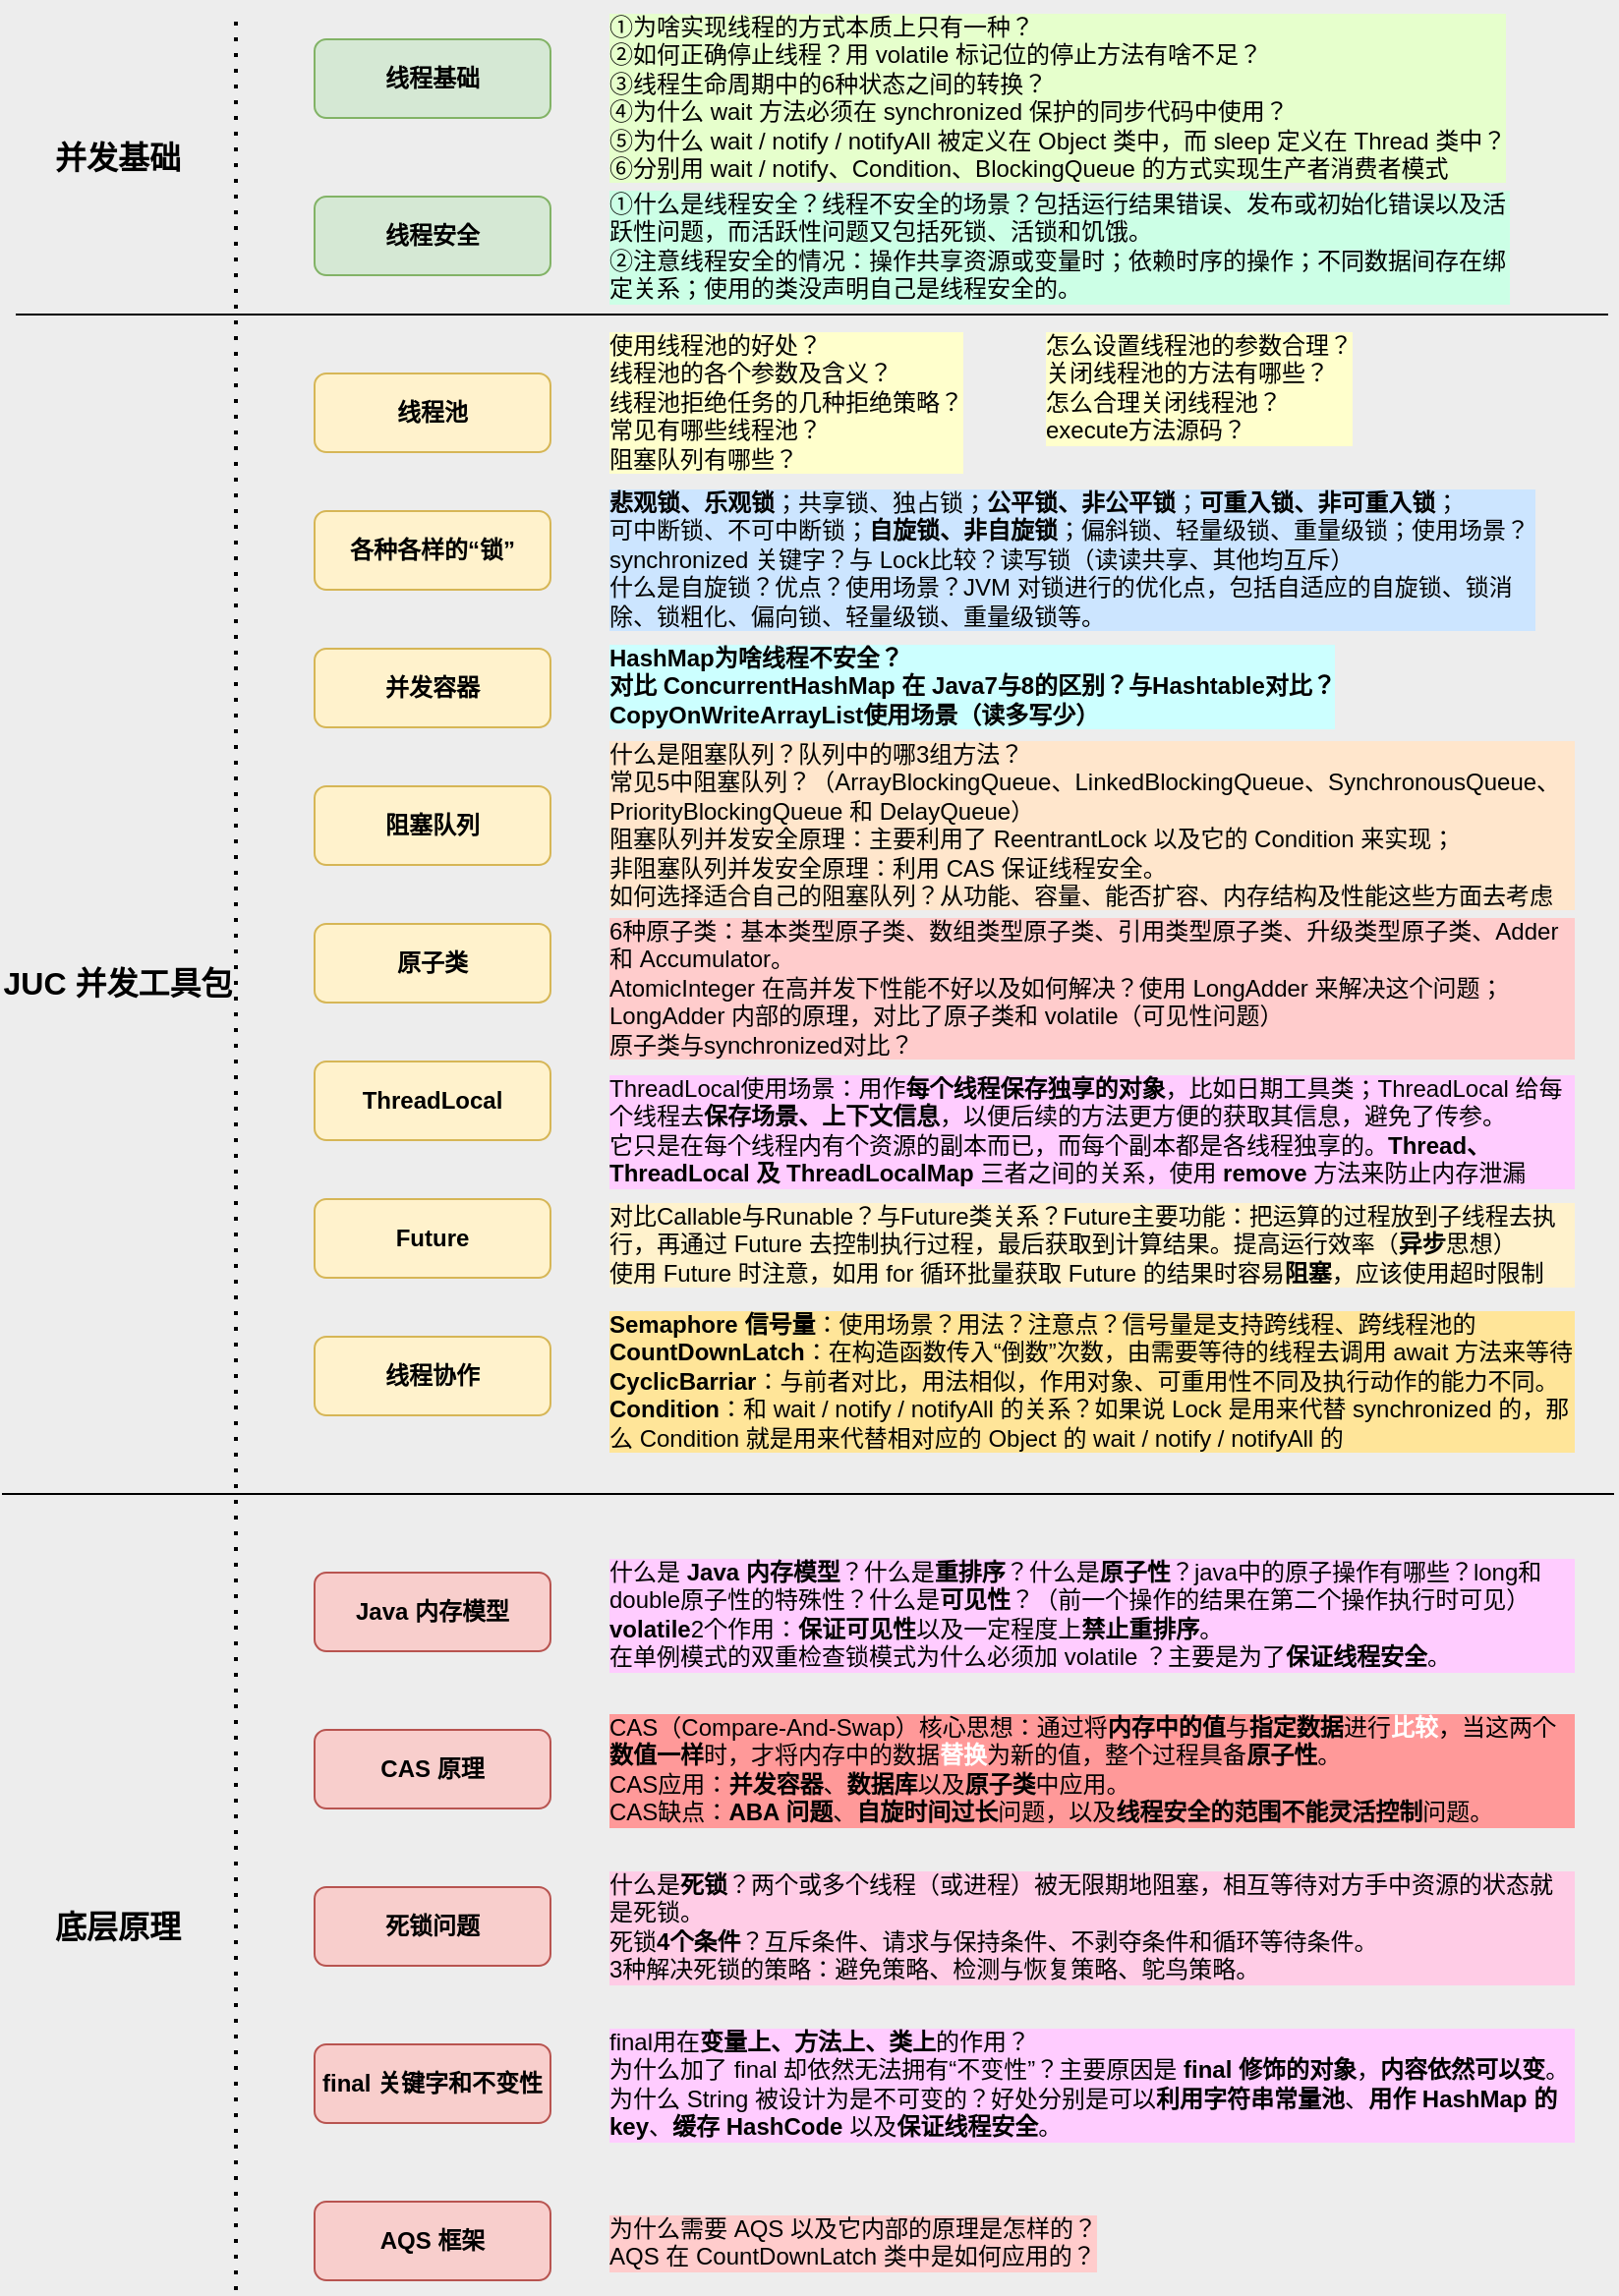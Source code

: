 <mxfile version="21.1.2" type="github">
  <diagram name="第 1 页" id="jQVPsj15WsTQjWok6gXP">
    <mxGraphModel dx="2782" dy="1436" grid="1" gridSize="10" guides="1" tooltips="1" connect="1" arrows="0" fold="1" page="1" pageScale="1" pageWidth="827" pageHeight="1169" background="#EDEDED" math="0" shadow="0">
      <root>
        <mxCell id="0" />
        <mxCell id="1" parent="0" />
        <mxCell id="afdooJfP-64KZLnxz3o7-1" value="" style="endArrow=none;html=1;rounded=0;" edge="1" parent="1">
          <mxGeometry width="50" height="50" relative="1" as="geometry">
            <mxPoint x="8" y="160" as="sourcePoint" />
            <mxPoint x="818" y="160" as="targetPoint" />
          </mxGeometry>
        </mxCell>
        <mxCell id="afdooJfP-64KZLnxz3o7-2" value="" style="endArrow=none;html=1;rounded=0;" edge="1" parent="1">
          <mxGeometry width="50" height="50" relative="1" as="geometry">
            <mxPoint x="1" y="760" as="sourcePoint" />
            <mxPoint x="821" y="760" as="targetPoint" />
          </mxGeometry>
        </mxCell>
        <mxCell id="afdooJfP-64KZLnxz3o7-3" value="" style="endArrow=none;dashed=1;html=1;dashPattern=1 3;strokeWidth=2;rounded=0;" edge="1" parent="1">
          <mxGeometry width="50" height="50" relative="1" as="geometry">
            <mxPoint x="120" y="1165" as="sourcePoint" />
            <mxPoint x="120" y="5" as="targetPoint" />
          </mxGeometry>
        </mxCell>
        <mxCell id="afdooJfP-64KZLnxz3o7-4" value="并发基础" style="text;html=1;strokeColor=none;fillColor=none;align=center;verticalAlign=middle;whiteSpace=wrap;rounded=0;fontStyle=1;fontSize=16;" vertex="1" parent="1">
          <mxGeometry x="25" y="60" width="70" height="40" as="geometry" />
        </mxCell>
        <mxCell id="afdooJfP-64KZLnxz3o7-5" value="JUC 并发工具包" style="text;html=1;strokeColor=none;fillColor=none;align=center;verticalAlign=middle;whiteSpace=wrap;rounded=0;fontStyle=1;fontSize=16;" vertex="1" parent="1">
          <mxGeometry y="480" width="120" height="40" as="geometry" />
        </mxCell>
        <mxCell id="afdooJfP-64KZLnxz3o7-6" value="底层原理" style="text;html=1;strokeColor=none;fillColor=none;align=center;verticalAlign=middle;whiteSpace=wrap;rounded=0;fontStyle=1;fontSize=16;" vertex="1" parent="1">
          <mxGeometry x="25" y="960" width="70" height="40" as="geometry" />
        </mxCell>
        <mxCell id="afdooJfP-64KZLnxz3o7-7" value="线程基础" style="rounded=1;whiteSpace=wrap;html=1;fontStyle=1;fillColor=#d5e8d4;strokeColor=#82b366;" vertex="1" parent="1">
          <mxGeometry x="160" y="20" width="120" height="40" as="geometry" />
        </mxCell>
        <mxCell id="afdooJfP-64KZLnxz3o7-8" value="线程安全" style="rounded=1;whiteSpace=wrap;html=1;fontStyle=1;fillColor=#d5e8d4;strokeColor=#82b366;" vertex="1" parent="1">
          <mxGeometry x="160" y="100" width="120" height="40" as="geometry" />
        </mxCell>
        <mxCell id="afdooJfP-64KZLnxz3o7-9" value="线程池" style="rounded=1;whiteSpace=wrap;html=1;fontStyle=1;flipV=1;flipH=1;fillColor=#fff2cc;strokeColor=#d6b656;" vertex="1" parent="1">
          <mxGeometry x="160" y="190" width="120" height="40" as="geometry" />
        </mxCell>
        <mxCell id="afdooJfP-64KZLnxz3o7-10" value="各种各样的“锁”" style="rounded=1;whiteSpace=wrap;html=1;fontStyle=1;flipV=1;flipH=1;fillColor=#fff2cc;strokeColor=#d6b656;" vertex="1" parent="1">
          <mxGeometry x="160" y="260" width="120" height="40" as="geometry" />
        </mxCell>
        <mxCell id="afdooJfP-64KZLnxz3o7-11" value="并发容器" style="rounded=1;whiteSpace=wrap;html=1;fontStyle=1;flipV=1;flipH=1;fillColor=#fff2cc;strokeColor=#d6b656;" vertex="1" parent="1">
          <mxGeometry x="160" y="330" width="120" height="40" as="geometry" />
        </mxCell>
        <mxCell id="afdooJfP-64KZLnxz3o7-12" value="阻塞队列" style="rounded=1;whiteSpace=wrap;html=1;fontStyle=1;flipV=1;flipH=1;fillColor=#fff2cc;strokeColor=#d6b656;" vertex="1" parent="1">
          <mxGeometry x="160" y="400" width="120" height="40" as="geometry" />
        </mxCell>
        <mxCell id="afdooJfP-64KZLnxz3o7-13" value="原子类" style="rounded=1;whiteSpace=wrap;html=1;fontStyle=1;flipV=1;flipH=1;fillColor=#fff2cc;strokeColor=#d6b656;" vertex="1" parent="1">
          <mxGeometry x="160" y="470" width="120" height="40" as="geometry" />
        </mxCell>
        <mxCell id="afdooJfP-64KZLnxz3o7-14" value="ThreadLocal" style="rounded=1;whiteSpace=wrap;html=1;fontStyle=1;flipV=1;flipH=1;fillColor=#fff2cc;strokeColor=#d6b656;" vertex="1" parent="1">
          <mxGeometry x="160" y="540" width="120" height="40" as="geometry" />
        </mxCell>
        <mxCell id="afdooJfP-64KZLnxz3o7-15" value="Future" style="rounded=1;whiteSpace=wrap;html=1;fontStyle=1;flipV=1;flipH=1;fillColor=#fff2cc;strokeColor=#d6b656;" vertex="1" parent="1">
          <mxGeometry x="160" y="610" width="120" height="40" as="geometry" />
        </mxCell>
        <mxCell id="afdooJfP-64KZLnxz3o7-16" value="线程协作" style="rounded=1;whiteSpace=wrap;html=1;fontStyle=1;flipV=1;flipH=1;fillColor=#fff2cc;strokeColor=#d6b656;" vertex="1" parent="1">
          <mxGeometry x="160" y="680" width="120" height="40" as="geometry" />
        </mxCell>
        <mxCell id="afdooJfP-64KZLnxz3o7-17" value="Java 内存模型" style="rounded=1;whiteSpace=wrap;html=1;fontStyle=1;flipV=1;flipH=1;fillColor=#f8cecc;strokeColor=#b85450;" vertex="1" parent="1">
          <mxGeometry x="160" y="800" width="120" height="40" as="geometry" />
        </mxCell>
        <mxCell id="afdooJfP-64KZLnxz3o7-18" value="CAS 原理" style="rounded=1;whiteSpace=wrap;html=1;fontStyle=1;flipV=1;flipH=1;fillColor=#f8cecc;strokeColor=#b85450;" vertex="1" parent="1">
          <mxGeometry x="160" y="880" width="120" height="40" as="geometry" />
        </mxCell>
        <mxCell id="afdooJfP-64KZLnxz3o7-19" value="死锁问题" style="rounded=1;whiteSpace=wrap;html=1;fontStyle=1;flipV=1;flipH=1;fillColor=#f8cecc;strokeColor=#b85450;" vertex="1" parent="1">
          <mxGeometry x="160" y="960" width="120" height="40" as="geometry" />
        </mxCell>
        <mxCell id="afdooJfP-64KZLnxz3o7-20" value="final 关键字和不变性" style="rounded=1;whiteSpace=wrap;html=1;fontStyle=1;flipV=1;flipH=1;fillColor=#f8cecc;strokeColor=#b85450;" vertex="1" parent="1">
          <mxGeometry x="160" y="1040" width="120" height="40" as="geometry" />
        </mxCell>
        <mxCell id="afdooJfP-64KZLnxz3o7-21" value="AQS 框架" style="rounded=1;whiteSpace=wrap;html=1;fontStyle=1;flipV=1;flipH=1;fillColor=#f8cecc;strokeColor=#b85450;" vertex="1" parent="1">
          <mxGeometry x="160" y="1120" width="120" height="40" as="geometry" />
        </mxCell>
        <mxCell id="afdooJfP-64KZLnxz3o7-22" value="①为啥实现线程的方式本质上只有一种？&lt;br&gt;②如何正确停止线程？用 volatile 标记位的停止方法有啥不足？&lt;br&gt;③线程生命周期中的6种状态之间的转换？&lt;br&gt;④为什么 wait 方法必须在 synchronized 保护的同步代码中使用？&lt;br&gt;⑤为什么 wait / notify / notifyAll 被定义在 Object 类中，而 sleep 定义在 Thread 类中？&lt;br&gt;⑥分别用 wait / notify、Condition、BlockingQueue 的方式实现生产者消费者模式" style="text;html=1;strokeColor=none;fillColor=none;align=left;verticalAlign=top;whiteSpace=wrap;rounded=0;labelBackgroundColor=#E6FFCC;" vertex="1" parent="1">
          <mxGeometry x="307.5" width="460" height="100" as="geometry" />
        </mxCell>
        <mxCell id="afdooJfP-64KZLnxz3o7-23" value="①什么是线程安全？线程不安全的场景？包括运行结果错误、发布或初始化错误以及活跃性问题，而活跃性问题又包括死锁、活锁和饥饿。&lt;br&gt;②注意线程安全的情况：操作共享资源或变量时；依赖时序的操作；不同数据间存在绑定关系；使用的类没声明自己是线程安全的。" style="text;html=1;strokeColor=none;fillColor=none;align=left;verticalAlign=top;whiteSpace=wrap;rounded=0;labelBackgroundColor=#CCFFE6;" vertex="1" parent="1">
          <mxGeometry x="307.5" y="90" width="460" height="70" as="geometry" />
        </mxCell>
        <mxCell id="afdooJfP-64KZLnxz3o7-24" value="使用线程池的好处？&lt;br&gt;线程池的各个参数及含义？&lt;br&gt;线程池拒绝任务的几种拒绝策略？&lt;br&gt;常见有哪些线程池？&lt;br&gt;阻塞队列有哪些？" style="text;html=1;strokeColor=none;fillColor=none;align=left;verticalAlign=top;whiteSpace=wrap;rounded=0;labelBackgroundColor=#FFFFCC;" vertex="1" parent="1">
          <mxGeometry x="307.5" y="162" width="182.5" height="80" as="geometry" />
        </mxCell>
        <mxCell id="afdooJfP-64KZLnxz3o7-25" value="怎么设置线程池的参数合理？&lt;br&gt;关闭线程池的方法有哪些？&lt;br&gt;怎么合理关闭线程池？&lt;br&gt;execute方法源码？" style="text;html=1;strokeColor=none;fillColor=none;align=left;verticalAlign=top;whiteSpace=wrap;rounded=0;labelBackgroundColor=#FFFFCC;" vertex="1" parent="1">
          <mxGeometry x="530" y="162" width="182.5" height="80" as="geometry" />
        </mxCell>
        <mxCell id="afdooJfP-64KZLnxz3o7-26" value="&lt;b&gt;悲观锁、乐观锁&lt;/b&gt;；共享锁、独占锁；&lt;b&gt;公平锁、非公平锁&lt;/b&gt;；&lt;b&gt;可重入锁、非可重入锁&lt;/b&gt;；&lt;br&gt;可中断锁、不可中断锁；&lt;b&gt;自旋锁、非自旋锁&lt;/b&gt;；偏斜锁、轻量级锁、重量级锁；使用场景？&lt;br&gt;synchronized 关键字？与 Lock比较？读写锁（读读共享、其他均互斥）&lt;br&gt;什么是自旋锁？优点？使用场景？JVM 对锁进行的优化点，包括自适应的自旋锁、锁消除、锁粗化、偏向锁、轻量级锁、重量级锁等。" style="text;html=1;strokeColor=none;fillColor=none;align=left;verticalAlign=top;whiteSpace=wrap;rounded=0;labelBackgroundColor=#CCE5FF;" vertex="1" parent="1">
          <mxGeometry x="307.5" y="242" width="472.5" height="80" as="geometry" />
        </mxCell>
        <mxCell id="afdooJfP-64KZLnxz3o7-27" value="&lt;b&gt;HashMap为啥线程不安全？&lt;br&gt;对比 ConcurrentHashMap 在 Java7与8的区别？与Hashtable对比？&lt;br&gt;CopyOnWriteArrayList使用场景（读多写少）&lt;br&gt;&lt;/b&gt;" style="text;html=1;strokeColor=none;fillColor=none;align=left;verticalAlign=top;whiteSpace=wrap;rounded=0;labelBackgroundColor=#CCFFFF;labelBorderColor=none;" vertex="1" parent="1">
          <mxGeometry x="307.5" y="321" width="472.5" height="58" as="geometry" />
        </mxCell>
        <mxCell id="afdooJfP-64KZLnxz3o7-28" value="什么是阻塞队列？队列中的哪3组方法？&lt;br&gt;常见5中阻塞队列？（ArrayBlockingQueue、LinkedBlockingQueue、SynchronousQueue、PriorityBlockingQueue 和 DelayQueue）&lt;br&gt;阻塞队列并发安全原理：主要利用了 ReentrantLock 以及它的 Condition 来实现；&lt;br&gt;非阻塞队列并发安全原理：利用 CAS 保证线程安全。&lt;br&gt;如何选择适合自己的阻塞队列？从功能、容量、能否扩容、内存结构及性能这些方面去考虑" style="text;html=1;strokeColor=none;fillColor=none;align=left;verticalAlign=top;whiteSpace=wrap;rounded=0;labelBackgroundColor=#FFE6CC;" vertex="1" parent="1">
          <mxGeometry x="307.5" y="370" width="492.5" height="100" as="geometry" />
        </mxCell>
        <mxCell id="afdooJfP-64KZLnxz3o7-29" value="6种原子类：基本类型原子类、数组类型原子类、引用类型原子类、升级类型原子类、Adder 和 Accumulator。&lt;br&gt;AtomicInteger 在高并发下性能不好以及如何解决？使用 LongAdder 来解决这个问题；&lt;br&gt;LongAdder 内部的原理，对比了原子类和 volatile（可见性问题）&lt;br&gt;原子类与synchronized对比？" style="text;html=1;strokeColor=none;fillColor=none;align=left;verticalAlign=top;whiteSpace=wrap;rounded=0;labelBackgroundColor=#FFCCCC;" vertex="1" parent="1">
          <mxGeometry x="307.5" y="460" width="492.5" height="80" as="geometry" />
        </mxCell>
        <mxCell id="afdooJfP-64KZLnxz3o7-30" value="ThreadLocal使用场景：用作&lt;b&gt;每个线程保存独享的对象&lt;/b&gt;，比如日期工具类；ThreadLocal 给每个线程去&lt;b&gt;保存场景、上下文信息&lt;/b&gt;，以便后续的方法更方便的获取其信息，避免了传参。&lt;br&gt;它只是在每个线程内有个资源的副本而已，而每个副本都是各线程独享的。&lt;b&gt;Thread、ThreadLocal 及 ThreadLocalMap&lt;/b&gt; 三者之间的关系，使用 &lt;b&gt;remove&lt;/b&gt; 方法来防止内存泄漏" style="text;html=1;strokeColor=none;fillColor=none;align=left;verticalAlign=top;whiteSpace=wrap;rounded=0;labelBackgroundColor=#FFCCFF;" vertex="1" parent="1">
          <mxGeometry x="307.5" y="540" width="492.5" height="65" as="geometry" />
        </mxCell>
        <mxCell id="afdooJfP-64KZLnxz3o7-31" value="对比Callable与Runable？与Future类关系？Future主要功能：把运算的过程放到子线程去执行，再通过 Future 去控制执行过程，最后获取到计算结果。提高运行效率（&lt;b&gt;异步&lt;/b&gt;思想）&lt;br&gt;使用 Future 时注意，如用 for 循环批量获取 Future 的结果时容易&lt;b&gt;阻塞&lt;/b&gt;，应该使用超时限制" style="text;html=1;strokeColor=none;fillColor=none;align=left;verticalAlign=top;whiteSpace=wrap;rounded=0;labelBackgroundColor=#FFF2CC;" vertex="1" parent="1">
          <mxGeometry x="307.5" y="605" width="492.5" height="57" as="geometry" />
        </mxCell>
        <mxCell id="afdooJfP-64KZLnxz3o7-32" value="&lt;b&gt;Semaphore 信号量&lt;/b&gt;：使用场景？用法？注意点？信号量是支持跨线程、跨线程池的&lt;br&gt;&lt;b&gt;CountDownLatch&lt;/b&gt;：在构造函数传入“倒数”次数，由需要等待的线程去调用 await 方法来等待&lt;br&gt;&lt;b&gt;CyclicBarriar&lt;/b&gt;：与前者对比，用法相似，作用对象、可重用性不同及执行动作的能力不同。&lt;br&gt;&lt;b&gt;Condition&lt;/b&gt;：和 wait / notify / notifyAll 的关系？如果说 Lock 是用来代替 synchronized 的，那么 Condition 就是用来代替相对应的 Object 的 wait / notify / notifyAll 的" style="text;html=1;strokeColor=none;fillColor=none;align=left;verticalAlign=top;whiteSpace=wrap;rounded=0;labelBackgroundColor=#FFE599;" vertex="1" parent="1">
          <mxGeometry x="307.5" y="660" width="492.5" height="80" as="geometry" />
        </mxCell>
        <mxCell id="afdooJfP-64KZLnxz3o7-33" value="什么是 &lt;b&gt;Java 内存模型&lt;/b&gt;？什么是&lt;b&gt;重排序&lt;/b&gt;？什么是&lt;b&gt;原子性&lt;/b&gt;？java中的原子操作有哪些？long和double原子性的特殊性？什么是&lt;b&gt;可见性&lt;/b&gt;？（前一个操作的结果在第二个操作执行时可见）&lt;br&gt;&lt;b&gt;volatile&lt;/b&gt;2个作用：&lt;b&gt;保证可见性&lt;/b&gt;以及一定程度上&lt;b&gt;禁止重排序&lt;/b&gt;。&lt;br&gt;在单例模式的双重检查锁模式为什么必须加 volatile ？主要是为了&lt;b&gt;保证线程安全&lt;/b&gt;。" style="text;html=1;strokeColor=none;fillColor=none;align=left;verticalAlign=top;whiteSpace=wrap;rounded=0;labelBackgroundColor=#FFCCFF;" vertex="1" parent="1">
          <mxGeometry x="307.5" y="785.5" width="492.5" height="69" as="geometry" />
        </mxCell>
        <mxCell id="afdooJfP-64KZLnxz3o7-34" value="CAS（Compare-And-Swap）核心思想：通过将&lt;b&gt;内存中的值&lt;/b&gt;与&lt;b&gt;指定数据&lt;/b&gt;进行&lt;b&gt;&lt;font color=&quot;#ffffff&quot;&gt;比较&lt;/font&gt;&lt;/b&gt;，当这两个&lt;b&gt;数值一样&lt;/b&gt;时，才将内存中的数据&lt;b&gt;&lt;font color=&quot;#ffffff&quot;&gt;替换&lt;/font&gt;&lt;/b&gt;为新的值，整个过程具备&lt;b&gt;原子性&lt;/b&gt;。&lt;br&gt;CAS应用：&lt;b&gt;并发容器&lt;/b&gt;、&lt;b&gt;数据库&lt;/b&gt;以及&lt;b&gt;原子类&lt;/b&gt;中应用。&lt;br&gt;CAS缺点：&lt;b&gt;ABA 问题&lt;/b&gt;、&lt;b&gt;自旋时间过长&lt;/b&gt;问题，以及&lt;b&gt;线程安全的范围不能灵活控制&lt;/b&gt;问题。" style="text;html=1;strokeColor=none;fillColor=none;align=left;verticalAlign=top;whiteSpace=wrap;rounded=0;labelBackgroundColor=#FF9999;" vertex="1" parent="1">
          <mxGeometry x="307.5" y="865" width="492.5" height="70" as="geometry" />
        </mxCell>
        <mxCell id="afdooJfP-64KZLnxz3o7-35" value="什么是&lt;b&gt;死锁&lt;/b&gt;？两个或多个线程（或进程）被无限期地阻塞，相互等待对方手中资源的状态就是死锁。&lt;br&gt;死锁&lt;b&gt;4个条件&lt;/b&gt;？互斥条件、请求与保持条件、不剥夺条件和循环等待条件。&lt;br&gt;3种解决死锁的策略：避免策略、检测与恢复策略、鸵鸟策略。" style="text;html=1;strokeColor=none;fillColor=none;align=left;verticalAlign=top;whiteSpace=wrap;rounded=0;labelBackgroundColor=#FFCCE6;" vertex="1" parent="1">
          <mxGeometry x="307.5" y="945" width="492.5" height="70" as="geometry" />
        </mxCell>
        <mxCell id="afdooJfP-64KZLnxz3o7-36" value="final用在&lt;b&gt;变量上、方法上、类上&lt;/b&gt;的作用？&lt;br&gt;为什么加了 final 却依然无法拥有“不变性”？主要原因是 &lt;b&gt;final 修饰的对象&lt;/b&gt;，&lt;b&gt;内容依然可以变&lt;/b&gt;。&lt;br&gt;为什么 String 被设计为是不可变的？好处分别是可以&lt;b&gt;利用字符串常量池&lt;/b&gt;、&lt;b&gt;用作 HashMap 的 key&lt;/b&gt;、&lt;b&gt;缓存 HashCode&lt;/b&gt; 以及&lt;b&gt;保证线程安全&lt;/b&gt;。" style="text;html=1;strokeColor=none;fillColor=none;align=left;verticalAlign=top;whiteSpace=wrap;rounded=0;labelBackgroundColor=#FFCCFF;" vertex="1" parent="1">
          <mxGeometry x="307.5" y="1025" width="492.5" height="70" as="geometry" />
        </mxCell>
        <mxCell id="afdooJfP-64KZLnxz3o7-37" value="为什么需要 AQS 以及它内部的原理是怎样的？&lt;br&gt;AQS 在 CountDownLatch 类中是如何应用的？" style="text;html=1;strokeColor=none;fillColor=none;align=left;verticalAlign=top;whiteSpace=wrap;rounded=0;labelBackgroundColor=#FFCCCC;" vertex="1" parent="1">
          <mxGeometry x="307.5" y="1120" width="492.5" height="40" as="geometry" />
        </mxCell>
      </root>
    </mxGraphModel>
  </diagram>
</mxfile>
